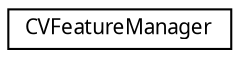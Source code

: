digraph "Graphical Class Hierarchy"
{
 // LATEX_PDF_SIZE
  edge [fontname="Arial.ttf",fontsize="10",labelfontname="Arial.ttf",labelfontsize="10"];
  node [fontname="Arial.ttf",fontsize="10",shape=record];
  rankdir="LR";
  Node0 [label="CVFeatureManager",height=0.2,width=0.4,color="black", fillcolor="white", style="filled",URL="$class_c_v_feature_manager.html",tooltip="Wrapper class around OpenCV feature detector & describer."];
}
